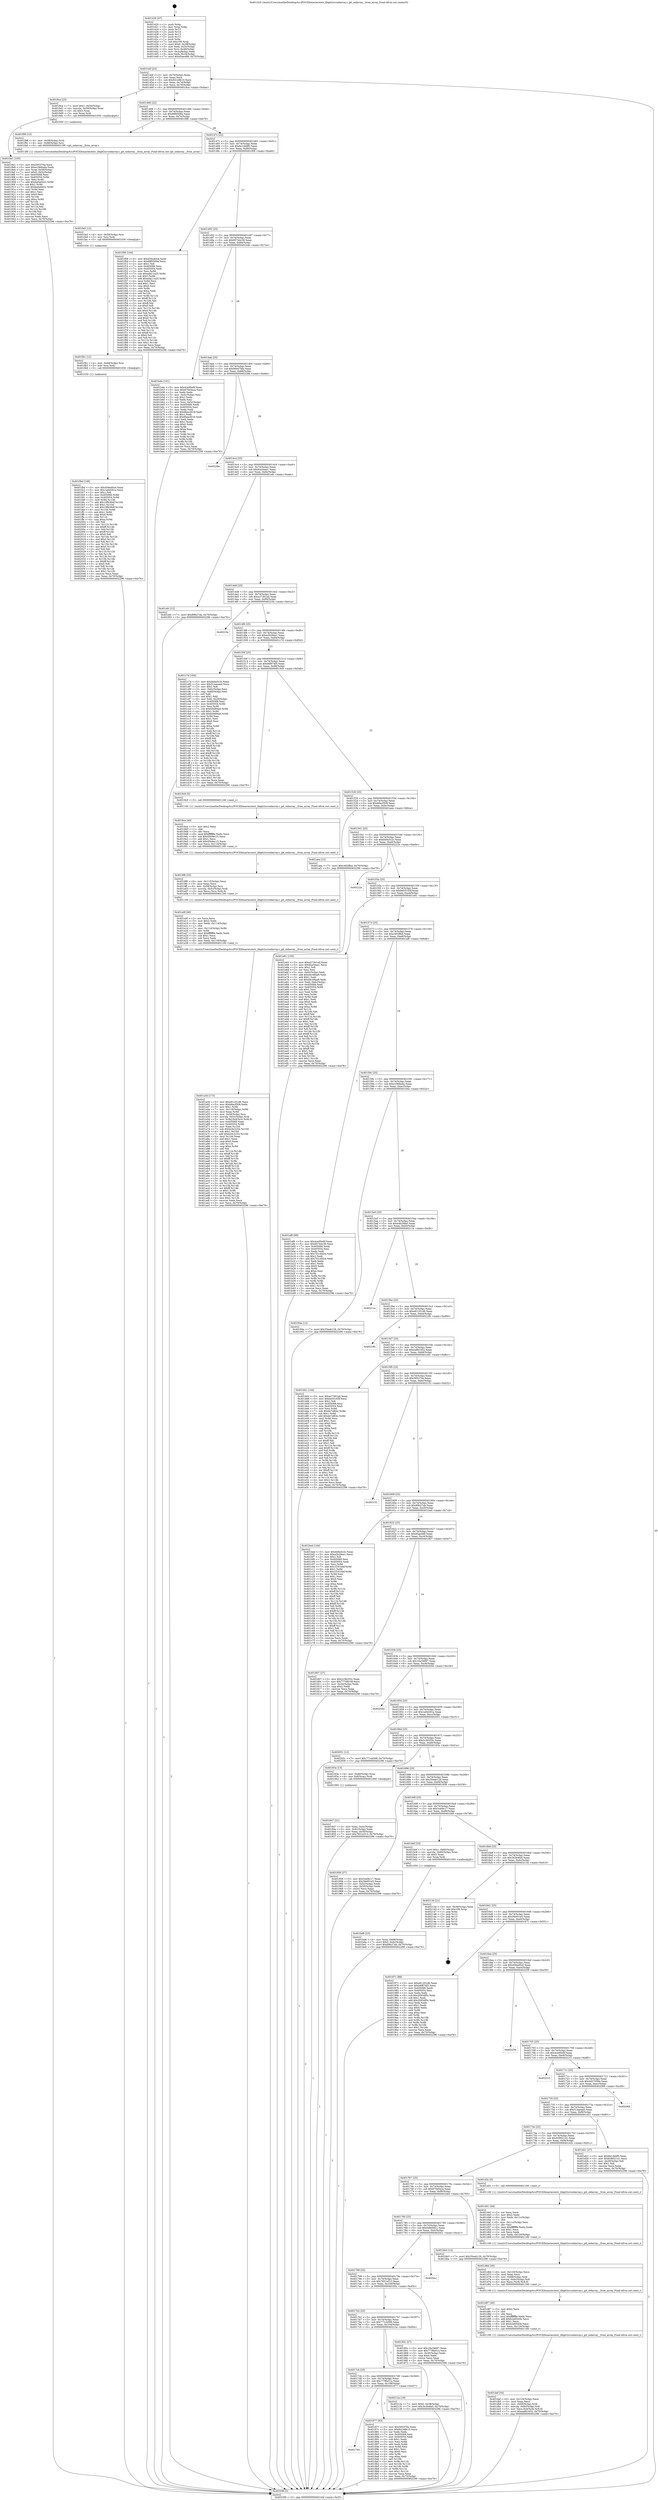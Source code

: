 digraph "0x401420" {
  label = "0x401420 (/mnt/c/Users/mathe/Desktop/tcc/POCII/binaries/extr_libgit2srcoidarray.c_git_oidarray__from_array_Final-ollvm.out::main(0))"
  labelloc = "t"
  node[shape=record]

  Entry [label="",width=0.3,height=0.3,shape=circle,fillcolor=black,style=filled]
  "0x40144f" [label="{
     0x40144f [23]\l
     | [instrs]\l
     &nbsp;&nbsp;0x40144f \<+3\>: mov -0x70(%rbp),%eax\l
     &nbsp;&nbsp;0x401452 \<+2\>: mov %eax,%ecx\l
     &nbsp;&nbsp;0x401454 \<+6\>: sub $0x841e9b10,%ecx\l
     &nbsp;&nbsp;0x40145a \<+3\>: mov %eax,-0x74(%rbp)\l
     &nbsp;&nbsp;0x40145d \<+3\>: mov %ecx,-0x78(%rbp)\l
     &nbsp;&nbsp;0x401460 \<+6\>: je 00000000004018ca \<main+0x4aa\>\l
  }"]
  "0x4018ca" [label="{
     0x4018ca [23]\l
     | [instrs]\l
     &nbsp;&nbsp;0x4018ca \<+7\>: movl $0x1,-0x50(%rbp)\l
     &nbsp;&nbsp;0x4018d1 \<+4\>: movslq -0x50(%rbp),%rax\l
     &nbsp;&nbsp;0x4018d5 \<+4\>: shl $0x3,%rax\l
     &nbsp;&nbsp;0x4018d9 \<+3\>: mov %rax,%rdi\l
     &nbsp;&nbsp;0x4018dc \<+5\>: call 0000000000401050 \<malloc@plt\>\l
     | [calls]\l
     &nbsp;&nbsp;0x401050 \{1\} (unknown)\l
  }"]
  "0x401466" [label="{
     0x401466 [22]\l
     | [instrs]\l
     &nbsp;&nbsp;0x401466 \<+5\>: jmp 000000000040146b \<main+0x4b\>\l
     &nbsp;&nbsp;0x40146b \<+3\>: mov -0x74(%rbp),%eax\l
     &nbsp;&nbsp;0x40146e \<+5\>: sub $0x88f0500a,%eax\l
     &nbsp;&nbsp;0x401473 \<+3\>: mov %eax,-0x7c(%rbp)\l
     &nbsp;&nbsp;0x401476 \<+6\>: je 0000000000401f98 \<main+0xb78\>\l
  }"]
  Exit [label="",width=0.3,height=0.3,shape=circle,fillcolor=black,style=filled,peripheries=2]
  "0x401f98" [label="{
     0x401f98 [13]\l
     | [instrs]\l
     &nbsp;&nbsp;0x401f98 \<+4\>: mov -0x58(%rbp),%rdi\l
     &nbsp;&nbsp;0x401f9c \<+4\>: mov -0x68(%rbp),%rsi\l
     &nbsp;&nbsp;0x401fa0 \<+5\>: call 00000000004013f0 \<git_oidarray__from_array\>\l
     | [calls]\l
     &nbsp;&nbsp;0x4013f0 \{1\} (/mnt/c/Users/mathe/Desktop/tcc/POCII/binaries/extr_libgit2srcoidarray.c_git_oidarray__from_array_Final-ollvm.out::git_oidarray__from_array)\l
  }"]
  "0x40147c" [label="{
     0x40147c [22]\l
     | [instrs]\l
     &nbsp;&nbsp;0x40147c \<+5\>: jmp 0000000000401481 \<main+0x61\>\l
     &nbsp;&nbsp;0x401481 \<+3\>: mov -0x74(%rbp),%eax\l
     &nbsp;&nbsp;0x401484 \<+5\>: sub $0x8e1dddf5,%eax\l
     &nbsp;&nbsp;0x401489 \<+3\>: mov %eax,-0x80(%rbp)\l
     &nbsp;&nbsp;0x40148c \<+6\>: je 0000000000401f08 \<main+0xae8\>\l
  }"]
  "0x401fbd" [label="{
     0x401fbd [148]\l
     | [instrs]\l
     &nbsp;&nbsp;0x401fbd \<+5\>: mov $0x456ed0cd,%eax\l
     &nbsp;&nbsp;0x401fc2 \<+5\>: mov $0x1a0d281a,%ecx\l
     &nbsp;&nbsp;0x401fc7 \<+2\>: mov $0x1,%dl\l
     &nbsp;&nbsp;0x401fc9 \<+8\>: mov 0x405068,%r8d\l
     &nbsp;&nbsp;0x401fd1 \<+8\>: mov 0x405054,%r9d\l
     &nbsp;&nbsp;0x401fd9 \<+3\>: mov %r8d,%r10d\l
     &nbsp;&nbsp;0x401fdc \<+7\>: add $0x19fb364f,%r10d\l
     &nbsp;&nbsp;0x401fe3 \<+4\>: sub $0x1,%r10d\l
     &nbsp;&nbsp;0x401fe7 \<+7\>: sub $0x19fb364f,%r10d\l
     &nbsp;&nbsp;0x401fee \<+4\>: imul %r10d,%r8d\l
     &nbsp;&nbsp;0x401ff2 \<+4\>: and $0x1,%r8d\l
     &nbsp;&nbsp;0x401ff6 \<+4\>: cmp $0x0,%r8d\l
     &nbsp;&nbsp;0x401ffa \<+4\>: sete %r11b\l
     &nbsp;&nbsp;0x401ffe \<+4\>: cmp $0xa,%r9d\l
     &nbsp;&nbsp;0x402002 \<+3\>: setl %bl\l
     &nbsp;&nbsp;0x402005 \<+3\>: mov %r11b,%r14b\l
     &nbsp;&nbsp;0x402008 \<+4\>: xor $0xff,%r14b\l
     &nbsp;&nbsp;0x40200c \<+3\>: mov %bl,%r15b\l
     &nbsp;&nbsp;0x40200f \<+4\>: xor $0xff,%r15b\l
     &nbsp;&nbsp;0x402013 \<+3\>: xor $0x0,%dl\l
     &nbsp;&nbsp;0x402016 \<+3\>: mov %r14b,%r12b\l
     &nbsp;&nbsp;0x402019 \<+4\>: and $0x0,%r12b\l
     &nbsp;&nbsp;0x40201d \<+3\>: and %dl,%r11b\l
     &nbsp;&nbsp;0x402020 \<+3\>: mov %r15b,%r13b\l
     &nbsp;&nbsp;0x402023 \<+4\>: and $0x0,%r13b\l
     &nbsp;&nbsp;0x402027 \<+2\>: and %dl,%bl\l
     &nbsp;&nbsp;0x402029 \<+3\>: or %r11b,%r12b\l
     &nbsp;&nbsp;0x40202c \<+3\>: or %bl,%r13b\l
     &nbsp;&nbsp;0x40202f \<+3\>: xor %r13b,%r12b\l
     &nbsp;&nbsp;0x402032 \<+3\>: or %r15b,%r14b\l
     &nbsp;&nbsp;0x402035 \<+4\>: xor $0xff,%r14b\l
     &nbsp;&nbsp;0x402039 \<+3\>: or $0x0,%dl\l
     &nbsp;&nbsp;0x40203c \<+3\>: and %dl,%r14b\l
     &nbsp;&nbsp;0x40203f \<+3\>: or %r14b,%r12b\l
     &nbsp;&nbsp;0x402042 \<+4\>: test $0x1,%r12b\l
     &nbsp;&nbsp;0x402046 \<+3\>: cmovne %ecx,%eax\l
     &nbsp;&nbsp;0x402049 \<+3\>: mov %eax,-0x70(%rbp)\l
     &nbsp;&nbsp;0x40204c \<+5\>: jmp 0000000000402296 \<main+0xe76\>\l
  }"]
  "0x401f08" [label="{
     0x401f08 [144]\l
     | [instrs]\l
     &nbsp;&nbsp;0x401f08 \<+5\>: mov $0x456ed0cd,%eax\l
     &nbsp;&nbsp;0x401f0d \<+5\>: mov $0x88f0500a,%ecx\l
     &nbsp;&nbsp;0x401f12 \<+2\>: mov $0x1,%dl\l
     &nbsp;&nbsp;0x401f14 \<+7\>: mov 0x405068,%esi\l
     &nbsp;&nbsp;0x401f1b \<+7\>: mov 0x405054,%edi\l
     &nbsp;&nbsp;0x401f22 \<+3\>: mov %esi,%r8d\l
     &nbsp;&nbsp;0x401f25 \<+7\>: sub $0xeda11a25,%r8d\l
     &nbsp;&nbsp;0x401f2c \<+4\>: sub $0x1,%r8d\l
     &nbsp;&nbsp;0x401f30 \<+7\>: add $0xeda11a25,%r8d\l
     &nbsp;&nbsp;0x401f37 \<+4\>: imul %r8d,%esi\l
     &nbsp;&nbsp;0x401f3b \<+3\>: and $0x1,%esi\l
     &nbsp;&nbsp;0x401f3e \<+3\>: cmp $0x0,%esi\l
     &nbsp;&nbsp;0x401f41 \<+4\>: sete %r9b\l
     &nbsp;&nbsp;0x401f45 \<+3\>: cmp $0xa,%edi\l
     &nbsp;&nbsp;0x401f48 \<+4\>: setl %r10b\l
     &nbsp;&nbsp;0x401f4c \<+3\>: mov %r9b,%r11b\l
     &nbsp;&nbsp;0x401f4f \<+4\>: xor $0xff,%r11b\l
     &nbsp;&nbsp;0x401f53 \<+3\>: mov %r10b,%bl\l
     &nbsp;&nbsp;0x401f56 \<+3\>: xor $0xff,%bl\l
     &nbsp;&nbsp;0x401f59 \<+3\>: xor $0x0,%dl\l
     &nbsp;&nbsp;0x401f5c \<+3\>: mov %r11b,%r14b\l
     &nbsp;&nbsp;0x401f5f \<+4\>: and $0x0,%r14b\l
     &nbsp;&nbsp;0x401f63 \<+3\>: and %dl,%r9b\l
     &nbsp;&nbsp;0x401f66 \<+3\>: mov %bl,%r15b\l
     &nbsp;&nbsp;0x401f69 \<+4\>: and $0x0,%r15b\l
     &nbsp;&nbsp;0x401f6d \<+3\>: and %dl,%r10b\l
     &nbsp;&nbsp;0x401f70 \<+3\>: or %r9b,%r14b\l
     &nbsp;&nbsp;0x401f73 \<+3\>: or %r10b,%r15b\l
     &nbsp;&nbsp;0x401f76 \<+3\>: xor %r15b,%r14b\l
     &nbsp;&nbsp;0x401f79 \<+3\>: or %bl,%r11b\l
     &nbsp;&nbsp;0x401f7c \<+4\>: xor $0xff,%r11b\l
     &nbsp;&nbsp;0x401f80 \<+3\>: or $0x0,%dl\l
     &nbsp;&nbsp;0x401f83 \<+3\>: and %dl,%r11b\l
     &nbsp;&nbsp;0x401f86 \<+3\>: or %r11b,%r14b\l
     &nbsp;&nbsp;0x401f89 \<+4\>: test $0x1,%r14b\l
     &nbsp;&nbsp;0x401f8d \<+3\>: cmovne %ecx,%eax\l
     &nbsp;&nbsp;0x401f90 \<+3\>: mov %eax,-0x70(%rbp)\l
     &nbsp;&nbsp;0x401f93 \<+5\>: jmp 0000000000402296 \<main+0xe76\>\l
  }"]
  "0x401492" [label="{
     0x401492 [25]\l
     | [instrs]\l
     &nbsp;&nbsp;0x401492 \<+5\>: jmp 0000000000401497 \<main+0x77\>\l
     &nbsp;&nbsp;0x401497 \<+3\>: mov -0x74(%rbp),%eax\l
     &nbsp;&nbsp;0x40149a \<+5\>: sub $0x95744c39,%eax\l
     &nbsp;&nbsp;0x40149f \<+6\>: mov %eax,-0x84(%rbp)\l
     &nbsp;&nbsp;0x4014a5 \<+6\>: je 0000000000401b4e \<main+0x72e\>\l
  }"]
  "0x401fb1" [label="{
     0x401fb1 [12]\l
     | [instrs]\l
     &nbsp;&nbsp;0x401fb1 \<+4\>: mov -0x68(%rbp),%rsi\l
     &nbsp;&nbsp;0x401fb5 \<+3\>: mov %rsi,%rdi\l
     &nbsp;&nbsp;0x401fb8 \<+5\>: call 0000000000401030 \<free@plt\>\l
     | [calls]\l
     &nbsp;&nbsp;0x401030 \{1\} (unknown)\l
  }"]
  "0x401b4e" [label="{
     0x401b4e [101]\l
     | [instrs]\l
     &nbsp;&nbsp;0x401b4e \<+5\>: mov $0x4ce95e6f,%eax\l
     &nbsp;&nbsp;0x401b53 \<+5\>: mov $0x670e5eca,%ecx\l
     &nbsp;&nbsp;0x401b58 \<+2\>: xor %edx,%edx\l
     &nbsp;&nbsp;0x401b5a \<+3\>: mov -0x5c(%rbp),%esi\l
     &nbsp;&nbsp;0x401b5d \<+3\>: sub $0x1,%edx\l
     &nbsp;&nbsp;0x401b60 \<+2\>: sub %edx,%esi\l
     &nbsp;&nbsp;0x401b62 \<+3\>: mov %esi,-0x5c(%rbp)\l
     &nbsp;&nbsp;0x401b65 \<+7\>: mov 0x405068,%edx\l
     &nbsp;&nbsp;0x401b6c \<+7\>: mov 0x405054,%esi\l
     &nbsp;&nbsp;0x401b73 \<+2\>: mov %edx,%edi\l
     &nbsp;&nbsp;0x401b75 \<+6\>: add $0x6bea3618,%edi\l
     &nbsp;&nbsp;0x401b7b \<+3\>: sub $0x1,%edi\l
     &nbsp;&nbsp;0x401b7e \<+6\>: sub $0x6bea3618,%edi\l
     &nbsp;&nbsp;0x401b84 \<+3\>: imul %edi,%edx\l
     &nbsp;&nbsp;0x401b87 \<+3\>: and $0x1,%edx\l
     &nbsp;&nbsp;0x401b8a \<+3\>: cmp $0x0,%edx\l
     &nbsp;&nbsp;0x401b8d \<+4\>: sete %r8b\l
     &nbsp;&nbsp;0x401b91 \<+3\>: cmp $0xa,%esi\l
     &nbsp;&nbsp;0x401b94 \<+4\>: setl %r9b\l
     &nbsp;&nbsp;0x401b98 \<+3\>: mov %r8b,%r10b\l
     &nbsp;&nbsp;0x401b9b \<+3\>: and %r9b,%r10b\l
     &nbsp;&nbsp;0x401b9e \<+3\>: xor %r9b,%r8b\l
     &nbsp;&nbsp;0x401ba1 \<+3\>: or %r8b,%r10b\l
     &nbsp;&nbsp;0x401ba4 \<+4\>: test $0x1,%r10b\l
     &nbsp;&nbsp;0x401ba8 \<+3\>: cmovne %ecx,%eax\l
     &nbsp;&nbsp;0x401bab \<+3\>: mov %eax,-0x70(%rbp)\l
     &nbsp;&nbsp;0x401bae \<+5\>: jmp 0000000000402296 \<main+0xe76\>\l
  }"]
  "0x4014ab" [label="{
     0x4014ab [25]\l
     | [instrs]\l
     &nbsp;&nbsp;0x4014ab \<+5\>: jmp 00000000004014b0 \<main+0x90\>\l
     &nbsp;&nbsp;0x4014b0 \<+3\>: mov -0x74(%rbp),%eax\l
     &nbsp;&nbsp;0x4014b3 \<+5\>: sub $0x96ed7bfa,%eax\l
     &nbsp;&nbsp;0x4014b8 \<+6\>: mov %eax,-0x88(%rbp)\l
     &nbsp;&nbsp;0x4014be \<+6\>: je 000000000040228a \<main+0xe6a\>\l
  }"]
  "0x401fa5" [label="{
     0x401fa5 [12]\l
     | [instrs]\l
     &nbsp;&nbsp;0x401fa5 \<+4\>: mov -0x58(%rbp),%rsi\l
     &nbsp;&nbsp;0x401fa9 \<+3\>: mov %rsi,%rdi\l
     &nbsp;&nbsp;0x401fac \<+5\>: call 0000000000401030 \<free@plt\>\l
     | [calls]\l
     &nbsp;&nbsp;0x401030 \{1\} (unknown)\l
  }"]
  "0x40228a" [label="{
     0x40228a\l
  }", style=dashed]
  "0x4014c4" [label="{
     0x4014c4 [25]\l
     | [instrs]\l
     &nbsp;&nbsp;0x4014c4 \<+5\>: jmp 00000000004014c9 \<main+0xa9\>\l
     &nbsp;&nbsp;0x4014c9 \<+3\>: mov -0x74(%rbp),%eax\l
     &nbsp;&nbsp;0x4014cc \<+5\>: sub $0x9ca54aa1,%eax\l
     &nbsp;&nbsp;0x4014d1 \<+6\>: mov %eax,-0x8c(%rbp)\l
     &nbsp;&nbsp;0x4014d7 \<+6\>: je 0000000000401efc \<main+0xadc\>\l
  }"]
  "0x401daf" [label="{
     0x401daf [34]\l
     | [instrs]\l
     &nbsp;&nbsp;0x401daf \<+6\>: mov -0x124(%rbp),%ecx\l
     &nbsp;&nbsp;0x401db5 \<+3\>: imul %eax,%ecx\l
     &nbsp;&nbsp;0x401db8 \<+4\>: mov -0x68(%rbp),%rdi\l
     &nbsp;&nbsp;0x401dbc \<+4\>: movslq -0x6c(%rbp),%r8\l
     &nbsp;&nbsp;0x401dc0 \<+5\>: mov %ecx,0x4(%rdi,%r8,8)\l
     &nbsp;&nbsp;0x401dc5 \<+7\>: movl $0xea8b1652,-0x70(%rbp)\l
     &nbsp;&nbsp;0x401dcc \<+5\>: jmp 0000000000402296 \<main+0xe76\>\l
  }"]
  "0x401efc" [label="{
     0x401efc [12]\l
     | [instrs]\l
     &nbsp;&nbsp;0x401efc \<+7\>: movl $0x89b27ab,-0x70(%rbp)\l
     &nbsp;&nbsp;0x401f03 \<+5\>: jmp 0000000000402296 \<main+0xe76\>\l
  }"]
  "0x4014dd" [label="{
     0x4014dd [25]\l
     | [instrs]\l
     &nbsp;&nbsp;0x4014dd \<+5\>: jmp 00000000004014e2 \<main+0xc2\>\l
     &nbsp;&nbsp;0x4014e2 \<+3\>: mov -0x74(%rbp),%eax\l
     &nbsp;&nbsp;0x4014e5 \<+5\>: sub $0xa27361ad,%eax\l
     &nbsp;&nbsp;0x4014ea \<+6\>: mov %eax,-0x90(%rbp)\l
     &nbsp;&nbsp;0x4014f0 \<+6\>: je 000000000040223a \<main+0xe1a\>\l
  }"]
  "0x401d87" [label="{
     0x401d87 [40]\l
     | [instrs]\l
     &nbsp;&nbsp;0x401d87 \<+5\>: mov $0x2,%ecx\l
     &nbsp;&nbsp;0x401d8c \<+1\>: cltd\l
     &nbsp;&nbsp;0x401d8d \<+2\>: idiv %ecx\l
     &nbsp;&nbsp;0x401d8f \<+6\>: imul $0xfffffffe,%edx,%ecx\l
     &nbsp;&nbsp;0x401d95 \<+6\>: add $0xb2e6545b,%ecx\l
     &nbsp;&nbsp;0x401d9b \<+3\>: add $0x1,%ecx\l
     &nbsp;&nbsp;0x401d9e \<+6\>: sub $0xb2e6545b,%ecx\l
     &nbsp;&nbsp;0x401da4 \<+6\>: mov %ecx,-0x124(%rbp)\l
     &nbsp;&nbsp;0x401daa \<+5\>: call 0000000000401160 \<next_i\>\l
     | [calls]\l
     &nbsp;&nbsp;0x401160 \{1\} (/mnt/c/Users/mathe/Desktop/tcc/POCII/binaries/extr_libgit2srcoidarray.c_git_oidarray__from_array_Final-ollvm.out::next_i)\l
  }"]
  "0x40223a" [label="{
     0x40223a\l
  }", style=dashed]
  "0x4014f6" [label="{
     0x4014f6 [25]\l
     | [instrs]\l
     &nbsp;&nbsp;0x4014f6 \<+5\>: jmp 00000000004014fb \<main+0xdb\>\l
     &nbsp;&nbsp;0x4014fb \<+3\>: mov -0x74(%rbp),%eax\l
     &nbsp;&nbsp;0x4014fe \<+5\>: sub $0xa2b29ea1,%eax\l
     &nbsp;&nbsp;0x401503 \<+6\>: mov %eax,-0x94(%rbp)\l
     &nbsp;&nbsp;0x401509 \<+6\>: je 0000000000401c7d \<main+0x85d\>\l
  }"]
  "0x401d6d" [label="{
     0x401d6d [26]\l
     | [instrs]\l
     &nbsp;&nbsp;0x401d6d \<+6\>: mov -0x120(%rbp),%ecx\l
     &nbsp;&nbsp;0x401d73 \<+3\>: imul %eax,%ecx\l
     &nbsp;&nbsp;0x401d76 \<+4\>: mov -0x68(%rbp),%rdi\l
     &nbsp;&nbsp;0x401d7a \<+4\>: movslq -0x6c(%rbp),%r8\l
     &nbsp;&nbsp;0x401d7e \<+4\>: mov %ecx,(%rdi,%r8,8)\l
     &nbsp;&nbsp;0x401d82 \<+5\>: call 0000000000401160 \<next_i\>\l
     | [calls]\l
     &nbsp;&nbsp;0x401160 \{1\} (/mnt/c/Users/mathe/Desktop/tcc/POCII/binaries/extr_libgit2srcoidarray.c_git_oidarray__from_array_Final-ollvm.out::next_i)\l
  }"]
  "0x401c7d" [label="{
     0x401c7d [164]\l
     | [instrs]\l
     &nbsp;&nbsp;0x401c7d \<+5\>: mov $0xbb9a5c2c,%eax\l
     &nbsp;&nbsp;0x401c82 \<+5\>: mov $0x514aeae0,%ecx\l
     &nbsp;&nbsp;0x401c87 \<+2\>: mov $0x1,%dl\l
     &nbsp;&nbsp;0x401c89 \<+3\>: mov -0x6c(%rbp),%esi\l
     &nbsp;&nbsp;0x401c8c \<+3\>: cmp -0x60(%rbp),%esi\l
     &nbsp;&nbsp;0x401c8f \<+4\>: setl %dil\l
     &nbsp;&nbsp;0x401c93 \<+4\>: and $0x1,%dil\l
     &nbsp;&nbsp;0x401c97 \<+4\>: mov %dil,-0x29(%rbp)\l
     &nbsp;&nbsp;0x401c9b \<+7\>: mov 0x405068,%esi\l
     &nbsp;&nbsp;0x401ca2 \<+8\>: mov 0x405054,%r8d\l
     &nbsp;&nbsp;0x401caa \<+3\>: mov %esi,%r9d\l
     &nbsp;&nbsp;0x401cad \<+7\>: sub $0xfc6d94ad,%r9d\l
     &nbsp;&nbsp;0x401cb4 \<+4\>: sub $0x1,%r9d\l
     &nbsp;&nbsp;0x401cb8 \<+7\>: add $0xfc6d94ad,%r9d\l
     &nbsp;&nbsp;0x401cbf \<+4\>: imul %r9d,%esi\l
     &nbsp;&nbsp;0x401cc3 \<+3\>: and $0x1,%esi\l
     &nbsp;&nbsp;0x401cc6 \<+3\>: cmp $0x0,%esi\l
     &nbsp;&nbsp;0x401cc9 \<+4\>: sete %dil\l
     &nbsp;&nbsp;0x401ccd \<+4\>: cmp $0xa,%r8d\l
     &nbsp;&nbsp;0x401cd1 \<+4\>: setl %r10b\l
     &nbsp;&nbsp;0x401cd5 \<+3\>: mov %dil,%r11b\l
     &nbsp;&nbsp;0x401cd8 \<+4\>: xor $0xff,%r11b\l
     &nbsp;&nbsp;0x401cdc \<+3\>: mov %r10b,%bl\l
     &nbsp;&nbsp;0x401cdf \<+3\>: xor $0xff,%bl\l
     &nbsp;&nbsp;0x401ce2 \<+3\>: xor $0x1,%dl\l
     &nbsp;&nbsp;0x401ce5 \<+3\>: mov %r11b,%r14b\l
     &nbsp;&nbsp;0x401ce8 \<+4\>: and $0xff,%r14b\l
     &nbsp;&nbsp;0x401cec \<+3\>: and %dl,%dil\l
     &nbsp;&nbsp;0x401cef \<+3\>: mov %bl,%r15b\l
     &nbsp;&nbsp;0x401cf2 \<+4\>: and $0xff,%r15b\l
     &nbsp;&nbsp;0x401cf6 \<+3\>: and %dl,%r10b\l
     &nbsp;&nbsp;0x401cf9 \<+3\>: or %dil,%r14b\l
     &nbsp;&nbsp;0x401cfc \<+3\>: or %r10b,%r15b\l
     &nbsp;&nbsp;0x401cff \<+3\>: xor %r15b,%r14b\l
     &nbsp;&nbsp;0x401d02 \<+3\>: or %bl,%r11b\l
     &nbsp;&nbsp;0x401d05 \<+4\>: xor $0xff,%r11b\l
     &nbsp;&nbsp;0x401d09 \<+3\>: or $0x1,%dl\l
     &nbsp;&nbsp;0x401d0c \<+3\>: and %dl,%r11b\l
     &nbsp;&nbsp;0x401d0f \<+3\>: or %r11b,%r14b\l
     &nbsp;&nbsp;0x401d12 \<+4\>: test $0x1,%r14b\l
     &nbsp;&nbsp;0x401d16 \<+3\>: cmovne %ecx,%eax\l
     &nbsp;&nbsp;0x401d19 \<+3\>: mov %eax,-0x70(%rbp)\l
     &nbsp;&nbsp;0x401d1c \<+5\>: jmp 0000000000402296 \<main+0xe76\>\l
  }"]
  "0x40150f" [label="{
     0x40150f [25]\l
     | [instrs]\l
     &nbsp;&nbsp;0x40150f \<+5\>: jmp 0000000000401514 \<main+0xf4\>\l
     &nbsp;&nbsp;0x401514 \<+3\>: mov -0x74(%rbp),%eax\l
     &nbsp;&nbsp;0x401517 \<+5\>: sub $0xb6f674f3,%eax\l
     &nbsp;&nbsp;0x40151c \<+6\>: mov %eax,-0x98(%rbp)\l
     &nbsp;&nbsp;0x401522 \<+6\>: je 00000000004019c9 \<main+0x5a9\>\l
  }"]
  "0x401d41" [label="{
     0x401d41 [44]\l
     | [instrs]\l
     &nbsp;&nbsp;0x401d41 \<+2\>: xor %ecx,%ecx\l
     &nbsp;&nbsp;0x401d43 \<+5\>: mov $0x2,%edx\l
     &nbsp;&nbsp;0x401d48 \<+6\>: mov %edx,-0x11c(%rbp)\l
     &nbsp;&nbsp;0x401d4e \<+1\>: cltd\l
     &nbsp;&nbsp;0x401d4f \<+6\>: mov -0x11c(%rbp),%esi\l
     &nbsp;&nbsp;0x401d55 \<+2\>: idiv %esi\l
     &nbsp;&nbsp;0x401d57 \<+6\>: imul $0xfffffffe,%edx,%edx\l
     &nbsp;&nbsp;0x401d5d \<+3\>: sub $0x1,%ecx\l
     &nbsp;&nbsp;0x401d60 \<+2\>: sub %ecx,%edx\l
     &nbsp;&nbsp;0x401d62 \<+6\>: mov %edx,-0x120(%rbp)\l
     &nbsp;&nbsp;0x401d68 \<+5\>: call 0000000000401160 \<next_i\>\l
     | [calls]\l
     &nbsp;&nbsp;0x401160 \{1\} (/mnt/c/Users/mathe/Desktop/tcc/POCII/binaries/extr_libgit2srcoidarray.c_git_oidarray__from_array_Final-ollvm.out::next_i)\l
  }"]
  "0x4019c9" [label="{
     0x4019c9 [5]\l
     | [instrs]\l
     &nbsp;&nbsp;0x4019c9 \<+5\>: call 0000000000401160 \<next_i\>\l
     | [calls]\l
     &nbsp;&nbsp;0x401160 \{1\} (/mnt/c/Users/mathe/Desktop/tcc/POCII/binaries/extr_libgit2srcoidarray.c_git_oidarray__from_array_Final-ollvm.out::next_i)\l
  }"]
  "0x401528" [label="{
     0x401528 [25]\l
     | [instrs]\l
     &nbsp;&nbsp;0x401528 \<+5\>: jmp 000000000040152d \<main+0x10d\>\l
     &nbsp;&nbsp;0x40152d \<+3\>: mov -0x74(%rbp),%eax\l
     &nbsp;&nbsp;0x401530 \<+5\>: sub $0xb8acf308,%eax\l
     &nbsp;&nbsp;0x401535 \<+6\>: mov %eax,-0x9c(%rbp)\l
     &nbsp;&nbsp;0x40153b \<+6\>: je 0000000000401aea \<main+0x6ca\>\l
  }"]
  "0x401bd6" [label="{
     0x401bd6 [23]\l
     | [instrs]\l
     &nbsp;&nbsp;0x401bd6 \<+4\>: mov %rax,-0x68(%rbp)\l
     &nbsp;&nbsp;0x401bda \<+7\>: movl $0x0,-0x6c(%rbp)\l
     &nbsp;&nbsp;0x401be1 \<+7\>: movl $0x89b27ab,-0x70(%rbp)\l
     &nbsp;&nbsp;0x401be8 \<+5\>: jmp 0000000000402296 \<main+0xe76\>\l
  }"]
  "0x401aea" [label="{
     0x401aea [12]\l
     | [instrs]\l
     &nbsp;&nbsp;0x401aea \<+7\>: movl $0xc402ffa4,-0x70(%rbp)\l
     &nbsp;&nbsp;0x401af1 \<+5\>: jmp 0000000000402296 \<main+0xe76\>\l
  }"]
  "0x401541" [label="{
     0x401541 [25]\l
     | [instrs]\l
     &nbsp;&nbsp;0x401541 \<+5\>: jmp 0000000000401546 \<main+0x126\>\l
     &nbsp;&nbsp;0x401546 \<+3\>: mov -0x74(%rbp),%eax\l
     &nbsp;&nbsp;0x401549 \<+5\>: sub $0xbb9a5c2c,%eax\l
     &nbsp;&nbsp;0x40154e \<+6\>: mov %eax,-0xa0(%rbp)\l
     &nbsp;&nbsp;0x401554 \<+6\>: je 000000000040222e \<main+0xe0e\>\l
  }"]
  "0x401a3d" [label="{
     0x401a3d [173]\l
     | [instrs]\l
     &nbsp;&nbsp;0x401a3d \<+5\>: mov $0xe61201d6,%ecx\l
     &nbsp;&nbsp;0x401a42 \<+5\>: mov $0xb8acf308,%edx\l
     &nbsp;&nbsp;0x401a47 \<+3\>: mov $0x1,%r9b\l
     &nbsp;&nbsp;0x401a4a \<+7\>: mov -0x118(%rbp),%r8d\l
     &nbsp;&nbsp;0x401a51 \<+4\>: imul %eax,%r8d\l
     &nbsp;&nbsp;0x401a55 \<+4\>: mov -0x58(%rbp),%rsi\l
     &nbsp;&nbsp;0x401a59 \<+4\>: movslq -0x5c(%rbp),%rdi\l
     &nbsp;&nbsp;0x401a5d \<+5\>: mov %r8d,0x4(%rsi,%rdi,8)\l
     &nbsp;&nbsp;0x401a62 \<+7\>: mov 0x405068,%eax\l
     &nbsp;&nbsp;0x401a69 \<+8\>: mov 0x405054,%r8d\l
     &nbsp;&nbsp;0x401a71 \<+3\>: mov %eax,%r10d\l
     &nbsp;&nbsp;0x401a74 \<+7\>: sub $0xbc0c2254,%r10d\l
     &nbsp;&nbsp;0x401a7b \<+4\>: sub $0x1,%r10d\l
     &nbsp;&nbsp;0x401a7f \<+7\>: add $0xbc0c2254,%r10d\l
     &nbsp;&nbsp;0x401a86 \<+4\>: imul %r10d,%eax\l
     &nbsp;&nbsp;0x401a8a \<+3\>: and $0x1,%eax\l
     &nbsp;&nbsp;0x401a8d \<+3\>: cmp $0x0,%eax\l
     &nbsp;&nbsp;0x401a90 \<+4\>: sete %r11b\l
     &nbsp;&nbsp;0x401a94 \<+4\>: cmp $0xa,%r8d\l
     &nbsp;&nbsp;0x401a98 \<+3\>: setl %bl\l
     &nbsp;&nbsp;0x401a9b \<+3\>: mov %r11b,%r14b\l
     &nbsp;&nbsp;0x401a9e \<+4\>: xor $0xff,%r14b\l
     &nbsp;&nbsp;0x401aa2 \<+3\>: mov %bl,%r15b\l
     &nbsp;&nbsp;0x401aa5 \<+4\>: xor $0xff,%r15b\l
     &nbsp;&nbsp;0x401aa9 \<+4\>: xor $0x1,%r9b\l
     &nbsp;&nbsp;0x401aad \<+3\>: mov %r14b,%r12b\l
     &nbsp;&nbsp;0x401ab0 \<+4\>: and $0xff,%r12b\l
     &nbsp;&nbsp;0x401ab4 \<+3\>: and %r9b,%r11b\l
     &nbsp;&nbsp;0x401ab7 \<+3\>: mov %r15b,%r13b\l
     &nbsp;&nbsp;0x401aba \<+4\>: and $0xff,%r13b\l
     &nbsp;&nbsp;0x401abe \<+3\>: and %r9b,%bl\l
     &nbsp;&nbsp;0x401ac1 \<+3\>: or %r11b,%r12b\l
     &nbsp;&nbsp;0x401ac4 \<+3\>: or %bl,%r13b\l
     &nbsp;&nbsp;0x401ac7 \<+3\>: xor %r13b,%r12b\l
     &nbsp;&nbsp;0x401aca \<+3\>: or %r15b,%r14b\l
     &nbsp;&nbsp;0x401acd \<+4\>: xor $0xff,%r14b\l
     &nbsp;&nbsp;0x401ad1 \<+4\>: or $0x1,%r9b\l
     &nbsp;&nbsp;0x401ad5 \<+3\>: and %r9b,%r14b\l
     &nbsp;&nbsp;0x401ad8 \<+3\>: or %r14b,%r12b\l
     &nbsp;&nbsp;0x401adb \<+4\>: test $0x1,%r12b\l
     &nbsp;&nbsp;0x401adf \<+3\>: cmovne %edx,%ecx\l
     &nbsp;&nbsp;0x401ae2 \<+3\>: mov %ecx,-0x70(%rbp)\l
     &nbsp;&nbsp;0x401ae5 \<+5\>: jmp 0000000000402296 \<main+0xe76\>\l
  }"]
  "0x40222e" [label="{
     0x40222e\l
  }", style=dashed]
  "0x40155a" [label="{
     0x40155a [25]\l
     | [instrs]\l
     &nbsp;&nbsp;0x40155a \<+5\>: jmp 000000000040155f \<main+0x13f\>\l
     &nbsp;&nbsp;0x40155f \<+3\>: mov -0x74(%rbp),%eax\l
     &nbsp;&nbsp;0x401562 \<+5\>: sub $0xbe55165f,%eax\l
     &nbsp;&nbsp;0x401567 \<+6\>: mov %eax,-0xa4(%rbp)\l
     &nbsp;&nbsp;0x40156d \<+6\>: je 0000000000401e61 \<main+0xa41\>\l
  }"]
  "0x401a0f" [label="{
     0x401a0f [46]\l
     | [instrs]\l
     &nbsp;&nbsp;0x401a0f \<+2\>: xor %ecx,%ecx\l
     &nbsp;&nbsp;0x401a11 \<+5\>: mov $0x2,%edx\l
     &nbsp;&nbsp;0x401a16 \<+6\>: mov %edx,-0x114(%rbp)\l
     &nbsp;&nbsp;0x401a1c \<+1\>: cltd\l
     &nbsp;&nbsp;0x401a1d \<+7\>: mov -0x114(%rbp),%r8d\l
     &nbsp;&nbsp;0x401a24 \<+3\>: idiv %r8d\l
     &nbsp;&nbsp;0x401a27 \<+6\>: imul $0xfffffffe,%edx,%edx\l
     &nbsp;&nbsp;0x401a2d \<+3\>: sub $0x1,%ecx\l
     &nbsp;&nbsp;0x401a30 \<+2\>: sub %ecx,%edx\l
     &nbsp;&nbsp;0x401a32 \<+6\>: mov %edx,-0x118(%rbp)\l
     &nbsp;&nbsp;0x401a38 \<+5\>: call 0000000000401160 \<next_i\>\l
     | [calls]\l
     &nbsp;&nbsp;0x401160 \{1\} (/mnt/c/Users/mathe/Desktop/tcc/POCII/binaries/extr_libgit2srcoidarray.c_git_oidarray__from_array_Final-ollvm.out::next_i)\l
  }"]
  "0x401e61" [label="{
     0x401e61 [155]\l
     | [instrs]\l
     &nbsp;&nbsp;0x401e61 \<+5\>: mov $0xa27361ad,%eax\l
     &nbsp;&nbsp;0x401e66 \<+5\>: mov $0x9ca54aa1,%ecx\l
     &nbsp;&nbsp;0x401e6b \<+2\>: mov $0x1,%dl\l
     &nbsp;&nbsp;0x401e6d \<+2\>: xor %esi,%esi\l
     &nbsp;&nbsp;0x401e6f \<+3\>: mov -0x6c(%rbp),%edi\l
     &nbsp;&nbsp;0x401e72 \<+6\>: add $0xd4c48aa9,%edi\l
     &nbsp;&nbsp;0x401e78 \<+3\>: add $0x1,%edi\l
     &nbsp;&nbsp;0x401e7b \<+6\>: sub $0xd4c48aa9,%edi\l
     &nbsp;&nbsp;0x401e81 \<+3\>: mov %edi,-0x6c(%rbp)\l
     &nbsp;&nbsp;0x401e84 \<+7\>: mov 0x405068,%edi\l
     &nbsp;&nbsp;0x401e8b \<+8\>: mov 0x405054,%r8d\l
     &nbsp;&nbsp;0x401e93 \<+3\>: sub $0x1,%esi\l
     &nbsp;&nbsp;0x401e96 \<+3\>: mov %edi,%r9d\l
     &nbsp;&nbsp;0x401e99 \<+3\>: add %esi,%r9d\l
     &nbsp;&nbsp;0x401e9c \<+4\>: imul %r9d,%edi\l
     &nbsp;&nbsp;0x401ea0 \<+3\>: and $0x1,%edi\l
     &nbsp;&nbsp;0x401ea3 \<+3\>: cmp $0x0,%edi\l
     &nbsp;&nbsp;0x401ea6 \<+4\>: sete %r10b\l
     &nbsp;&nbsp;0x401eaa \<+4\>: cmp $0xa,%r8d\l
     &nbsp;&nbsp;0x401eae \<+4\>: setl %r11b\l
     &nbsp;&nbsp;0x401eb2 \<+3\>: mov %r10b,%bl\l
     &nbsp;&nbsp;0x401eb5 \<+3\>: xor $0xff,%bl\l
     &nbsp;&nbsp;0x401eb8 \<+3\>: mov %r11b,%r14b\l
     &nbsp;&nbsp;0x401ebb \<+4\>: xor $0xff,%r14b\l
     &nbsp;&nbsp;0x401ebf \<+3\>: xor $0x1,%dl\l
     &nbsp;&nbsp;0x401ec2 \<+3\>: mov %bl,%r15b\l
     &nbsp;&nbsp;0x401ec5 \<+4\>: and $0xff,%r15b\l
     &nbsp;&nbsp;0x401ec9 \<+3\>: and %dl,%r10b\l
     &nbsp;&nbsp;0x401ecc \<+3\>: mov %r14b,%r12b\l
     &nbsp;&nbsp;0x401ecf \<+4\>: and $0xff,%r12b\l
     &nbsp;&nbsp;0x401ed3 \<+3\>: and %dl,%r11b\l
     &nbsp;&nbsp;0x401ed6 \<+3\>: or %r10b,%r15b\l
     &nbsp;&nbsp;0x401ed9 \<+3\>: or %r11b,%r12b\l
     &nbsp;&nbsp;0x401edc \<+3\>: xor %r12b,%r15b\l
     &nbsp;&nbsp;0x401edf \<+3\>: or %r14b,%bl\l
     &nbsp;&nbsp;0x401ee2 \<+3\>: xor $0xff,%bl\l
     &nbsp;&nbsp;0x401ee5 \<+3\>: or $0x1,%dl\l
     &nbsp;&nbsp;0x401ee8 \<+2\>: and %dl,%bl\l
     &nbsp;&nbsp;0x401eea \<+3\>: or %bl,%r15b\l
     &nbsp;&nbsp;0x401eed \<+4\>: test $0x1,%r15b\l
     &nbsp;&nbsp;0x401ef1 \<+3\>: cmovne %ecx,%eax\l
     &nbsp;&nbsp;0x401ef4 \<+3\>: mov %eax,-0x70(%rbp)\l
     &nbsp;&nbsp;0x401ef7 \<+5\>: jmp 0000000000402296 \<main+0xe76\>\l
  }"]
  "0x401573" [label="{
     0x401573 [25]\l
     | [instrs]\l
     &nbsp;&nbsp;0x401573 \<+5\>: jmp 0000000000401578 \<main+0x158\>\l
     &nbsp;&nbsp;0x401578 \<+3\>: mov -0x74(%rbp),%eax\l
     &nbsp;&nbsp;0x40157b \<+5\>: sub $0xc402ffa4,%eax\l
     &nbsp;&nbsp;0x401580 \<+6\>: mov %eax,-0xa8(%rbp)\l
     &nbsp;&nbsp;0x401586 \<+6\>: je 0000000000401af6 \<main+0x6d6\>\l
  }"]
  "0x4019f6" [label="{
     0x4019f6 [25]\l
     | [instrs]\l
     &nbsp;&nbsp;0x4019f6 \<+6\>: mov -0x110(%rbp),%ecx\l
     &nbsp;&nbsp;0x4019fc \<+3\>: imul %eax,%ecx\l
     &nbsp;&nbsp;0x4019ff \<+4\>: mov -0x58(%rbp),%rsi\l
     &nbsp;&nbsp;0x401a03 \<+4\>: movslq -0x5c(%rbp),%rdi\l
     &nbsp;&nbsp;0x401a07 \<+3\>: mov %ecx,(%rsi,%rdi,8)\l
     &nbsp;&nbsp;0x401a0a \<+5\>: call 0000000000401160 \<next_i\>\l
     | [calls]\l
     &nbsp;&nbsp;0x401160 \{1\} (/mnt/c/Users/mathe/Desktop/tcc/POCII/binaries/extr_libgit2srcoidarray.c_git_oidarray__from_array_Final-ollvm.out::next_i)\l
  }"]
  "0x401af6" [label="{
     0x401af6 [88]\l
     | [instrs]\l
     &nbsp;&nbsp;0x401af6 \<+5\>: mov $0x4ce95e6f,%eax\l
     &nbsp;&nbsp;0x401afb \<+5\>: mov $0x95744c39,%ecx\l
     &nbsp;&nbsp;0x401b00 \<+7\>: mov 0x405068,%edx\l
     &nbsp;&nbsp;0x401b07 \<+7\>: mov 0x405054,%esi\l
     &nbsp;&nbsp;0x401b0e \<+2\>: mov %edx,%edi\l
     &nbsp;&nbsp;0x401b10 \<+6\>: sub $0x701c6d24,%edi\l
     &nbsp;&nbsp;0x401b16 \<+3\>: sub $0x1,%edi\l
     &nbsp;&nbsp;0x401b19 \<+6\>: add $0x701c6d24,%edi\l
     &nbsp;&nbsp;0x401b1f \<+3\>: imul %edi,%edx\l
     &nbsp;&nbsp;0x401b22 \<+3\>: and $0x1,%edx\l
     &nbsp;&nbsp;0x401b25 \<+3\>: cmp $0x0,%edx\l
     &nbsp;&nbsp;0x401b28 \<+4\>: sete %r8b\l
     &nbsp;&nbsp;0x401b2c \<+3\>: cmp $0xa,%esi\l
     &nbsp;&nbsp;0x401b2f \<+4\>: setl %r9b\l
     &nbsp;&nbsp;0x401b33 \<+3\>: mov %r8b,%r10b\l
     &nbsp;&nbsp;0x401b36 \<+3\>: and %r9b,%r10b\l
     &nbsp;&nbsp;0x401b39 \<+3\>: xor %r9b,%r8b\l
     &nbsp;&nbsp;0x401b3c \<+3\>: or %r8b,%r10b\l
     &nbsp;&nbsp;0x401b3f \<+4\>: test $0x1,%r10b\l
     &nbsp;&nbsp;0x401b43 \<+3\>: cmovne %ecx,%eax\l
     &nbsp;&nbsp;0x401b46 \<+3\>: mov %eax,-0x70(%rbp)\l
     &nbsp;&nbsp;0x401b49 \<+5\>: jmp 0000000000402296 \<main+0xe76\>\l
  }"]
  "0x40158c" [label="{
     0x40158c [25]\l
     | [instrs]\l
     &nbsp;&nbsp;0x40158c \<+5\>: jmp 0000000000401591 \<main+0x171\>\l
     &nbsp;&nbsp;0x401591 \<+3\>: mov -0x74(%rbp),%eax\l
     &nbsp;&nbsp;0x401594 \<+5\>: sub $0xe1966a4a,%eax\l
     &nbsp;&nbsp;0x401599 \<+6\>: mov %eax,-0xac(%rbp)\l
     &nbsp;&nbsp;0x40159f \<+6\>: je 000000000040194a \<main+0x52a\>\l
  }"]
  "0x4019ce" [label="{
     0x4019ce [40]\l
     | [instrs]\l
     &nbsp;&nbsp;0x4019ce \<+5\>: mov $0x2,%ecx\l
     &nbsp;&nbsp;0x4019d3 \<+1\>: cltd\l
     &nbsp;&nbsp;0x4019d4 \<+2\>: idiv %ecx\l
     &nbsp;&nbsp;0x4019d6 \<+6\>: imul $0xfffffffe,%edx,%ecx\l
     &nbsp;&nbsp;0x4019dc \<+6\>: sub $0x45b9ec15,%ecx\l
     &nbsp;&nbsp;0x4019e2 \<+3\>: add $0x1,%ecx\l
     &nbsp;&nbsp;0x4019e5 \<+6\>: add $0x45b9ec15,%ecx\l
     &nbsp;&nbsp;0x4019eb \<+6\>: mov %ecx,-0x110(%rbp)\l
     &nbsp;&nbsp;0x4019f1 \<+5\>: call 0000000000401160 \<next_i\>\l
     | [calls]\l
     &nbsp;&nbsp;0x401160 \{1\} (/mnt/c/Users/mathe/Desktop/tcc/POCII/binaries/extr_libgit2srcoidarray.c_git_oidarray__from_array_Final-ollvm.out::next_i)\l
  }"]
  "0x40194a" [label="{
     0x40194a [12]\l
     | [instrs]\l
     &nbsp;&nbsp;0x40194a \<+7\>: movl $0x35eab128,-0x70(%rbp)\l
     &nbsp;&nbsp;0x401951 \<+5\>: jmp 0000000000402296 \<main+0xe76\>\l
  }"]
  "0x4015a5" [label="{
     0x4015a5 [25]\l
     | [instrs]\l
     &nbsp;&nbsp;0x4015a5 \<+5\>: jmp 00000000004015aa \<main+0x18a\>\l
     &nbsp;&nbsp;0x4015aa \<+3\>: mov -0x74(%rbp),%eax\l
     &nbsp;&nbsp;0x4015ad \<+5\>: sub $0xe4b29fa0,%eax\l
     &nbsp;&nbsp;0x4015b2 \<+6\>: mov %eax,-0xb0(%rbp)\l
     &nbsp;&nbsp;0x4015b8 \<+6\>: je 000000000040211e \<main+0xcfe\>\l
  }"]
  "0x4018e1" [label="{
     0x4018e1 [105]\l
     | [instrs]\l
     &nbsp;&nbsp;0x4018e1 \<+5\>: mov $0x595370a,%ecx\l
     &nbsp;&nbsp;0x4018e6 \<+5\>: mov $0xe1966a4a,%edx\l
     &nbsp;&nbsp;0x4018eb \<+4\>: mov %rax,-0x58(%rbp)\l
     &nbsp;&nbsp;0x4018ef \<+7\>: movl $0x0,-0x5c(%rbp)\l
     &nbsp;&nbsp;0x4018f6 \<+7\>: mov 0x405068,%esi\l
     &nbsp;&nbsp;0x4018fd \<+8\>: mov 0x405054,%r8d\l
     &nbsp;&nbsp;0x401905 \<+3\>: mov %esi,%r9d\l
     &nbsp;&nbsp;0x401908 \<+7\>: add $0xba0a6422,%r9d\l
     &nbsp;&nbsp;0x40190f \<+4\>: sub $0x1,%r9d\l
     &nbsp;&nbsp;0x401913 \<+7\>: sub $0xba0a6422,%r9d\l
     &nbsp;&nbsp;0x40191a \<+4\>: imul %r9d,%esi\l
     &nbsp;&nbsp;0x40191e \<+3\>: and $0x1,%esi\l
     &nbsp;&nbsp;0x401921 \<+3\>: cmp $0x0,%esi\l
     &nbsp;&nbsp;0x401924 \<+4\>: sete %r10b\l
     &nbsp;&nbsp;0x401928 \<+4\>: cmp $0xa,%r8d\l
     &nbsp;&nbsp;0x40192c \<+4\>: setl %r11b\l
     &nbsp;&nbsp;0x401930 \<+3\>: mov %r10b,%bl\l
     &nbsp;&nbsp;0x401933 \<+3\>: and %r11b,%bl\l
     &nbsp;&nbsp;0x401936 \<+3\>: xor %r11b,%r10b\l
     &nbsp;&nbsp;0x401939 \<+3\>: or %r10b,%bl\l
     &nbsp;&nbsp;0x40193c \<+3\>: test $0x1,%bl\l
     &nbsp;&nbsp;0x40193f \<+3\>: cmovne %edx,%ecx\l
     &nbsp;&nbsp;0x401942 \<+3\>: mov %ecx,-0x70(%rbp)\l
     &nbsp;&nbsp;0x401945 \<+5\>: jmp 0000000000402296 \<main+0xe76\>\l
  }"]
  "0x40211e" [label="{
     0x40211e\l
  }", style=dashed]
  "0x4015be" [label="{
     0x4015be [25]\l
     | [instrs]\l
     &nbsp;&nbsp;0x4015be \<+5\>: jmp 00000000004015c3 \<main+0x1a3\>\l
     &nbsp;&nbsp;0x4015c3 \<+3\>: mov -0x74(%rbp),%eax\l
     &nbsp;&nbsp;0x4015c6 \<+5\>: sub $0xe61201d6,%eax\l
     &nbsp;&nbsp;0x4015cb \<+6\>: mov %eax,-0xb4(%rbp)\l
     &nbsp;&nbsp;0x4015d1 \<+6\>: je 0000000000402180 \<main+0xd60\>\l
  }"]
  "0x4017e4" [label="{
     0x4017e4\l
  }", style=dashed]
  "0x402180" [label="{
     0x402180\l
  }", style=dashed]
  "0x4015d7" [label="{
     0x4015d7 [25]\l
     | [instrs]\l
     &nbsp;&nbsp;0x4015d7 \<+5\>: jmp 00000000004015dc \<main+0x1bc\>\l
     &nbsp;&nbsp;0x4015dc \<+3\>: mov -0x74(%rbp),%eax\l
     &nbsp;&nbsp;0x4015df \<+5\>: sub $0xea8b1652,%eax\l
     &nbsp;&nbsp;0x4015e4 \<+6\>: mov %eax,-0xb8(%rbp)\l
     &nbsp;&nbsp;0x4015ea \<+6\>: je 0000000000401dd1 \<main+0x9b1\>\l
  }"]
  "0x401877" [label="{
     0x401877 [83]\l
     | [instrs]\l
     &nbsp;&nbsp;0x401877 \<+5\>: mov $0x595370a,%eax\l
     &nbsp;&nbsp;0x40187c \<+5\>: mov $0x841e9b10,%ecx\l
     &nbsp;&nbsp;0x401881 \<+2\>: xor %edx,%edx\l
     &nbsp;&nbsp;0x401883 \<+7\>: mov 0x405068,%esi\l
     &nbsp;&nbsp;0x40188a \<+7\>: mov 0x405054,%edi\l
     &nbsp;&nbsp;0x401891 \<+3\>: sub $0x1,%edx\l
     &nbsp;&nbsp;0x401894 \<+3\>: mov %esi,%r8d\l
     &nbsp;&nbsp;0x401897 \<+3\>: add %edx,%r8d\l
     &nbsp;&nbsp;0x40189a \<+4\>: imul %r8d,%esi\l
     &nbsp;&nbsp;0x40189e \<+3\>: and $0x1,%esi\l
     &nbsp;&nbsp;0x4018a1 \<+3\>: cmp $0x0,%esi\l
     &nbsp;&nbsp;0x4018a4 \<+4\>: sete %r9b\l
     &nbsp;&nbsp;0x4018a8 \<+3\>: cmp $0xa,%edi\l
     &nbsp;&nbsp;0x4018ab \<+4\>: setl %r10b\l
     &nbsp;&nbsp;0x4018af \<+3\>: mov %r9b,%r11b\l
     &nbsp;&nbsp;0x4018b2 \<+3\>: and %r10b,%r11b\l
     &nbsp;&nbsp;0x4018b5 \<+3\>: xor %r10b,%r9b\l
     &nbsp;&nbsp;0x4018b8 \<+3\>: or %r9b,%r11b\l
     &nbsp;&nbsp;0x4018bb \<+4\>: test $0x1,%r11b\l
     &nbsp;&nbsp;0x4018bf \<+3\>: cmovne %ecx,%eax\l
     &nbsp;&nbsp;0x4018c2 \<+3\>: mov %eax,-0x70(%rbp)\l
     &nbsp;&nbsp;0x4018c5 \<+5\>: jmp 0000000000402296 \<main+0xe76\>\l
  }"]
  "0x401dd1" [label="{
     0x401dd1 [144]\l
     | [instrs]\l
     &nbsp;&nbsp;0x401dd1 \<+5\>: mov $0xa27361ad,%eax\l
     &nbsp;&nbsp;0x401dd6 \<+5\>: mov $0xbe55165f,%ecx\l
     &nbsp;&nbsp;0x401ddb \<+2\>: mov $0x1,%dl\l
     &nbsp;&nbsp;0x401ddd \<+7\>: mov 0x405068,%esi\l
     &nbsp;&nbsp;0x401de4 \<+7\>: mov 0x405054,%edi\l
     &nbsp;&nbsp;0x401deb \<+3\>: mov %esi,%r8d\l
     &nbsp;&nbsp;0x401dee \<+7\>: sub $0xde7af64c,%r8d\l
     &nbsp;&nbsp;0x401df5 \<+4\>: sub $0x1,%r8d\l
     &nbsp;&nbsp;0x401df9 \<+7\>: add $0xde7af64c,%r8d\l
     &nbsp;&nbsp;0x401e00 \<+4\>: imul %r8d,%esi\l
     &nbsp;&nbsp;0x401e04 \<+3\>: and $0x1,%esi\l
     &nbsp;&nbsp;0x401e07 \<+3\>: cmp $0x0,%esi\l
     &nbsp;&nbsp;0x401e0a \<+4\>: sete %r9b\l
     &nbsp;&nbsp;0x401e0e \<+3\>: cmp $0xa,%edi\l
     &nbsp;&nbsp;0x401e11 \<+4\>: setl %r10b\l
     &nbsp;&nbsp;0x401e15 \<+3\>: mov %r9b,%r11b\l
     &nbsp;&nbsp;0x401e18 \<+4\>: xor $0xff,%r11b\l
     &nbsp;&nbsp;0x401e1c \<+3\>: mov %r10b,%bl\l
     &nbsp;&nbsp;0x401e1f \<+3\>: xor $0xff,%bl\l
     &nbsp;&nbsp;0x401e22 \<+3\>: xor $0x1,%dl\l
     &nbsp;&nbsp;0x401e25 \<+3\>: mov %r11b,%r14b\l
     &nbsp;&nbsp;0x401e28 \<+4\>: and $0xff,%r14b\l
     &nbsp;&nbsp;0x401e2c \<+3\>: and %dl,%r9b\l
     &nbsp;&nbsp;0x401e2f \<+3\>: mov %bl,%r15b\l
     &nbsp;&nbsp;0x401e32 \<+4\>: and $0xff,%r15b\l
     &nbsp;&nbsp;0x401e36 \<+3\>: and %dl,%r10b\l
     &nbsp;&nbsp;0x401e39 \<+3\>: or %r9b,%r14b\l
     &nbsp;&nbsp;0x401e3c \<+3\>: or %r10b,%r15b\l
     &nbsp;&nbsp;0x401e3f \<+3\>: xor %r15b,%r14b\l
     &nbsp;&nbsp;0x401e42 \<+3\>: or %bl,%r11b\l
     &nbsp;&nbsp;0x401e45 \<+4\>: xor $0xff,%r11b\l
     &nbsp;&nbsp;0x401e49 \<+3\>: or $0x1,%dl\l
     &nbsp;&nbsp;0x401e4c \<+3\>: and %dl,%r11b\l
     &nbsp;&nbsp;0x401e4f \<+3\>: or %r11b,%r14b\l
     &nbsp;&nbsp;0x401e52 \<+4\>: test $0x1,%r14b\l
     &nbsp;&nbsp;0x401e56 \<+3\>: cmovne %ecx,%eax\l
     &nbsp;&nbsp;0x401e59 \<+3\>: mov %eax,-0x70(%rbp)\l
     &nbsp;&nbsp;0x401e5c \<+5\>: jmp 0000000000402296 \<main+0xe76\>\l
  }"]
  "0x4015f0" [label="{
     0x4015f0 [25]\l
     | [instrs]\l
     &nbsp;&nbsp;0x4015f0 \<+5\>: jmp 00000000004015f5 \<main+0x1d5\>\l
     &nbsp;&nbsp;0x4015f5 \<+3\>: mov -0x74(%rbp),%eax\l
     &nbsp;&nbsp;0x4015f8 \<+5\>: sub $0x595370a,%eax\l
     &nbsp;&nbsp;0x4015fd \<+6\>: mov %eax,-0xbc(%rbp)\l
     &nbsp;&nbsp;0x401603 \<+6\>: je 0000000000402152 \<main+0xd32\>\l
  }"]
  "0x4017cb" [label="{
     0x4017cb [25]\l
     | [instrs]\l
     &nbsp;&nbsp;0x4017cb \<+5\>: jmp 00000000004017d0 \<main+0x3b0\>\l
     &nbsp;&nbsp;0x4017d0 \<+3\>: mov -0x74(%rbp),%eax\l
     &nbsp;&nbsp;0x4017d3 \<+5\>: sub $0x7738a51a,%eax\l
     &nbsp;&nbsp;0x4017d8 \<+6\>: mov %eax,-0x108(%rbp)\l
     &nbsp;&nbsp;0x4017de \<+6\>: je 0000000000401877 \<main+0x457\>\l
  }"]
  "0x402152" [label="{
     0x402152\l
  }", style=dashed]
  "0x401609" [label="{
     0x401609 [25]\l
     | [instrs]\l
     &nbsp;&nbsp;0x401609 \<+5\>: jmp 000000000040160e \<main+0x1ee\>\l
     &nbsp;&nbsp;0x40160e \<+3\>: mov -0x74(%rbp),%eax\l
     &nbsp;&nbsp;0x401611 \<+5\>: sub $0x89b27ab,%eax\l
     &nbsp;&nbsp;0x401616 \<+6\>: mov %eax,-0xc0(%rbp)\l
     &nbsp;&nbsp;0x40161c \<+6\>: je 0000000000401bed \<main+0x7cd\>\l
  }"]
  "0x40212a" [label="{
     0x40212a [19]\l
     | [instrs]\l
     &nbsp;&nbsp;0x40212a \<+7\>: movl $0x0,-0x38(%rbp)\l
     &nbsp;&nbsp;0x402131 \<+7\>: movl $0x3e3b4fa5,-0x70(%rbp)\l
     &nbsp;&nbsp;0x402138 \<+5\>: jmp 0000000000402296 \<main+0xe76\>\l
  }"]
  "0x401bed" [label="{
     0x401bed [144]\l
     | [instrs]\l
     &nbsp;&nbsp;0x401bed \<+5\>: mov $0xbb9a5c2c,%eax\l
     &nbsp;&nbsp;0x401bf2 \<+5\>: mov $0xa2b29ea1,%ecx\l
     &nbsp;&nbsp;0x401bf7 \<+2\>: mov $0x1,%dl\l
     &nbsp;&nbsp;0x401bf9 \<+7\>: mov 0x405068,%esi\l
     &nbsp;&nbsp;0x401c00 \<+7\>: mov 0x405054,%edi\l
     &nbsp;&nbsp;0x401c07 \<+3\>: mov %esi,%r8d\l
     &nbsp;&nbsp;0x401c0a \<+7\>: add $0x1f161bbf,%r8d\l
     &nbsp;&nbsp;0x401c11 \<+4\>: sub $0x1,%r8d\l
     &nbsp;&nbsp;0x401c15 \<+7\>: sub $0x1f161bbf,%r8d\l
     &nbsp;&nbsp;0x401c1c \<+4\>: imul %r8d,%esi\l
     &nbsp;&nbsp;0x401c20 \<+3\>: and $0x1,%esi\l
     &nbsp;&nbsp;0x401c23 \<+3\>: cmp $0x0,%esi\l
     &nbsp;&nbsp;0x401c26 \<+4\>: sete %r9b\l
     &nbsp;&nbsp;0x401c2a \<+3\>: cmp $0xa,%edi\l
     &nbsp;&nbsp;0x401c2d \<+4\>: setl %r10b\l
     &nbsp;&nbsp;0x401c31 \<+3\>: mov %r9b,%r11b\l
     &nbsp;&nbsp;0x401c34 \<+4\>: xor $0xff,%r11b\l
     &nbsp;&nbsp;0x401c38 \<+3\>: mov %r10b,%bl\l
     &nbsp;&nbsp;0x401c3b \<+3\>: xor $0xff,%bl\l
     &nbsp;&nbsp;0x401c3e \<+3\>: xor $0x1,%dl\l
     &nbsp;&nbsp;0x401c41 \<+3\>: mov %r11b,%r14b\l
     &nbsp;&nbsp;0x401c44 \<+4\>: and $0xff,%r14b\l
     &nbsp;&nbsp;0x401c48 \<+3\>: and %dl,%r9b\l
     &nbsp;&nbsp;0x401c4b \<+3\>: mov %bl,%r15b\l
     &nbsp;&nbsp;0x401c4e \<+4\>: and $0xff,%r15b\l
     &nbsp;&nbsp;0x401c52 \<+3\>: and %dl,%r10b\l
     &nbsp;&nbsp;0x401c55 \<+3\>: or %r9b,%r14b\l
     &nbsp;&nbsp;0x401c58 \<+3\>: or %r10b,%r15b\l
     &nbsp;&nbsp;0x401c5b \<+3\>: xor %r15b,%r14b\l
     &nbsp;&nbsp;0x401c5e \<+3\>: or %bl,%r11b\l
     &nbsp;&nbsp;0x401c61 \<+4\>: xor $0xff,%r11b\l
     &nbsp;&nbsp;0x401c65 \<+3\>: or $0x1,%dl\l
     &nbsp;&nbsp;0x401c68 \<+3\>: and %dl,%r11b\l
     &nbsp;&nbsp;0x401c6b \<+3\>: or %r11b,%r14b\l
     &nbsp;&nbsp;0x401c6e \<+4\>: test $0x1,%r14b\l
     &nbsp;&nbsp;0x401c72 \<+3\>: cmovne %ecx,%eax\l
     &nbsp;&nbsp;0x401c75 \<+3\>: mov %eax,-0x70(%rbp)\l
     &nbsp;&nbsp;0x401c78 \<+5\>: jmp 0000000000402296 \<main+0xe76\>\l
  }"]
  "0x401622" [label="{
     0x401622 [25]\l
     | [instrs]\l
     &nbsp;&nbsp;0x401622 \<+5\>: jmp 0000000000401627 \<main+0x207\>\l
     &nbsp;&nbsp;0x401627 \<+3\>: mov -0x74(%rbp),%eax\l
     &nbsp;&nbsp;0x40162a \<+5\>: sub $0xd5ae488,%eax\l
     &nbsp;&nbsp;0x40162f \<+6\>: mov %eax,-0xc4(%rbp)\l
     &nbsp;&nbsp;0x401635 \<+6\>: je 0000000000401807 \<main+0x3e7\>\l
  }"]
  "0x4017b2" [label="{
     0x4017b2 [25]\l
     | [instrs]\l
     &nbsp;&nbsp;0x4017b2 \<+5\>: jmp 00000000004017b7 \<main+0x397\>\l
     &nbsp;&nbsp;0x4017b7 \<+3\>: mov -0x74(%rbp),%eax\l
     &nbsp;&nbsp;0x4017ba \<+5\>: sub $0x771cb568,%eax\l
     &nbsp;&nbsp;0x4017bf \<+6\>: mov %eax,-0x104(%rbp)\l
     &nbsp;&nbsp;0x4017c5 \<+6\>: je 000000000040212a \<main+0xd0a\>\l
  }"]
  "0x401807" [label="{
     0x401807 [27]\l
     | [instrs]\l
     &nbsp;&nbsp;0x401807 \<+5\>: mov $0x2c36255c,%eax\l
     &nbsp;&nbsp;0x40180c \<+5\>: mov $0x777d8109,%ecx\l
     &nbsp;&nbsp;0x401811 \<+3\>: mov -0x34(%rbp),%edx\l
     &nbsp;&nbsp;0x401814 \<+3\>: cmp $0x2,%edx\l
     &nbsp;&nbsp;0x401817 \<+3\>: cmovne %ecx,%eax\l
     &nbsp;&nbsp;0x40181a \<+3\>: mov %eax,-0x70(%rbp)\l
     &nbsp;&nbsp;0x40181d \<+5\>: jmp 0000000000402296 \<main+0xe76\>\l
  }"]
  "0x40163b" [label="{
     0x40163b [25]\l
     | [instrs]\l
     &nbsp;&nbsp;0x40163b \<+5\>: jmp 0000000000401640 \<main+0x220\>\l
     &nbsp;&nbsp;0x401640 \<+3\>: mov -0x74(%rbp),%eax\l
     &nbsp;&nbsp;0x401643 \<+5\>: sub $0x16a34697,%eax\l
     &nbsp;&nbsp;0x401648 \<+6\>: mov %eax,-0xc8(%rbp)\l
     &nbsp;&nbsp;0x40164e \<+6\>: je 000000000040205d \<main+0xc3d\>\l
  }"]
  "0x402296" [label="{
     0x402296 [5]\l
     | [instrs]\l
     &nbsp;&nbsp;0x402296 \<+5\>: jmp 000000000040144f \<main+0x2f\>\l
  }"]
  "0x401420" [label="{
     0x401420 [47]\l
     | [instrs]\l
     &nbsp;&nbsp;0x401420 \<+1\>: push %rbp\l
     &nbsp;&nbsp;0x401421 \<+3\>: mov %rsp,%rbp\l
     &nbsp;&nbsp;0x401424 \<+2\>: push %r15\l
     &nbsp;&nbsp;0x401426 \<+2\>: push %r14\l
     &nbsp;&nbsp;0x401428 \<+2\>: push %r13\l
     &nbsp;&nbsp;0x40142a \<+2\>: push %r12\l
     &nbsp;&nbsp;0x40142c \<+1\>: push %rbx\l
     &nbsp;&nbsp;0x40142d \<+7\>: sub $0x108,%rsp\l
     &nbsp;&nbsp;0x401434 \<+7\>: movl $0x0,-0x38(%rbp)\l
     &nbsp;&nbsp;0x40143b \<+3\>: mov %edi,-0x3c(%rbp)\l
     &nbsp;&nbsp;0x40143e \<+4\>: mov %rsi,-0x48(%rbp)\l
     &nbsp;&nbsp;0x401442 \<+3\>: mov -0x3c(%rbp),%edi\l
     &nbsp;&nbsp;0x401445 \<+3\>: mov %edi,-0x34(%rbp)\l
     &nbsp;&nbsp;0x401448 \<+7\>: movl $0xd5ae488,-0x70(%rbp)\l
  }"]
  "0x40185c" [label="{
     0x40185c [27]\l
     | [instrs]\l
     &nbsp;&nbsp;0x40185c \<+5\>: mov $0x16a34697,%eax\l
     &nbsp;&nbsp;0x401861 \<+5\>: mov $0x7738a51a,%ecx\l
     &nbsp;&nbsp;0x401866 \<+3\>: mov -0x30(%rbp),%edx\l
     &nbsp;&nbsp;0x401869 \<+3\>: cmp $0x0,%edx\l
     &nbsp;&nbsp;0x40186c \<+3\>: cmove %ecx,%eax\l
     &nbsp;&nbsp;0x40186f \<+3\>: mov %eax,-0x70(%rbp)\l
     &nbsp;&nbsp;0x401872 \<+5\>: jmp 0000000000402296 \<main+0xe76\>\l
  }"]
  "0x40205d" [label="{
     0x40205d\l
  }", style=dashed]
  "0x401654" [label="{
     0x401654 [25]\l
     | [instrs]\l
     &nbsp;&nbsp;0x401654 \<+5\>: jmp 0000000000401659 \<main+0x239\>\l
     &nbsp;&nbsp;0x401659 \<+3\>: mov -0x74(%rbp),%eax\l
     &nbsp;&nbsp;0x40165c \<+5\>: sub $0x1a0d281a,%eax\l
     &nbsp;&nbsp;0x401661 \<+6\>: mov %eax,-0xcc(%rbp)\l
     &nbsp;&nbsp;0x401667 \<+6\>: je 0000000000402051 \<main+0xc31\>\l
  }"]
  "0x401799" [label="{
     0x401799 [25]\l
     | [instrs]\l
     &nbsp;&nbsp;0x401799 \<+5\>: jmp 000000000040179e \<main+0x37e\>\l
     &nbsp;&nbsp;0x40179e \<+3\>: mov -0x74(%rbp),%eax\l
     &nbsp;&nbsp;0x4017a1 \<+5\>: sub $0x7651e513,%eax\l
     &nbsp;&nbsp;0x4017a6 \<+6\>: mov %eax,-0x100(%rbp)\l
     &nbsp;&nbsp;0x4017ac \<+6\>: je 000000000040185c \<main+0x43c\>\l
  }"]
  "0x402051" [label="{
     0x402051 [12]\l
     | [instrs]\l
     &nbsp;&nbsp;0x402051 \<+7\>: movl $0x771cb568,-0x70(%rbp)\l
     &nbsp;&nbsp;0x402058 \<+5\>: jmp 0000000000402296 \<main+0xe76\>\l
  }"]
  "0x40166d" [label="{
     0x40166d [25]\l
     | [instrs]\l
     &nbsp;&nbsp;0x40166d \<+5\>: jmp 0000000000401672 \<main+0x252\>\l
     &nbsp;&nbsp;0x401672 \<+3\>: mov -0x74(%rbp),%eax\l
     &nbsp;&nbsp;0x401675 \<+5\>: sub $0x2c36255c,%eax\l
     &nbsp;&nbsp;0x40167a \<+6\>: mov %eax,-0xd0(%rbp)\l
     &nbsp;&nbsp;0x401680 \<+6\>: je 000000000040183a \<main+0x41a\>\l
  }"]
  "0x4020c1" [label="{
     0x4020c1\l
  }", style=dashed]
  "0x40183a" [label="{
     0x40183a [13]\l
     | [instrs]\l
     &nbsp;&nbsp;0x40183a \<+4\>: mov -0x48(%rbp),%rax\l
     &nbsp;&nbsp;0x40183e \<+4\>: mov 0x8(%rax),%rdi\l
     &nbsp;&nbsp;0x401842 \<+5\>: call 0000000000401060 \<atoi@plt\>\l
     | [calls]\l
     &nbsp;&nbsp;0x401060 \{1\} (unknown)\l
  }"]
  "0x401686" [label="{
     0x401686 [25]\l
     | [instrs]\l
     &nbsp;&nbsp;0x401686 \<+5\>: jmp 000000000040168b \<main+0x26b\>\l
     &nbsp;&nbsp;0x40168b \<+3\>: mov -0x74(%rbp),%eax\l
     &nbsp;&nbsp;0x40168e \<+5\>: sub $0x35eab128,%eax\l
     &nbsp;&nbsp;0x401693 \<+6\>: mov %eax,-0xd4(%rbp)\l
     &nbsp;&nbsp;0x401699 \<+6\>: je 0000000000401956 \<main+0x536\>\l
  }"]
  "0x401847" [label="{
     0x401847 [21]\l
     | [instrs]\l
     &nbsp;&nbsp;0x401847 \<+3\>: mov %eax,-0x4c(%rbp)\l
     &nbsp;&nbsp;0x40184a \<+3\>: mov -0x4c(%rbp),%eax\l
     &nbsp;&nbsp;0x40184d \<+3\>: mov %eax,-0x30(%rbp)\l
     &nbsp;&nbsp;0x401850 \<+7\>: movl $0x7651e513,-0x70(%rbp)\l
     &nbsp;&nbsp;0x401857 \<+5\>: jmp 0000000000402296 \<main+0xe76\>\l
  }"]
  "0x401780" [label="{
     0x401780 [25]\l
     | [instrs]\l
     &nbsp;&nbsp;0x401780 \<+5\>: jmp 0000000000401785 \<main+0x365\>\l
     &nbsp;&nbsp;0x401785 \<+3\>: mov -0x74(%rbp),%eax\l
     &nbsp;&nbsp;0x401788 \<+5\>: sub $0x6a8d56c1,%eax\l
     &nbsp;&nbsp;0x40178d \<+6\>: mov %eax,-0xfc(%rbp)\l
     &nbsp;&nbsp;0x401793 \<+6\>: je 00000000004020c1 \<main+0xca1\>\l
  }"]
  "0x401956" [label="{
     0x401956 [27]\l
     | [instrs]\l
     &nbsp;&nbsp;0x401956 \<+5\>: mov $0x3cef4c17,%eax\l
     &nbsp;&nbsp;0x40195b \<+5\>: mov $0x3fe951e5,%ecx\l
     &nbsp;&nbsp;0x401960 \<+3\>: mov -0x5c(%rbp),%edx\l
     &nbsp;&nbsp;0x401963 \<+3\>: cmp -0x50(%rbp),%edx\l
     &nbsp;&nbsp;0x401966 \<+3\>: cmovl %ecx,%eax\l
     &nbsp;&nbsp;0x401969 \<+3\>: mov %eax,-0x70(%rbp)\l
     &nbsp;&nbsp;0x40196c \<+5\>: jmp 0000000000402296 \<main+0xe76\>\l
  }"]
  "0x40169f" [label="{
     0x40169f [25]\l
     | [instrs]\l
     &nbsp;&nbsp;0x40169f \<+5\>: jmp 00000000004016a4 \<main+0x284\>\l
     &nbsp;&nbsp;0x4016a4 \<+3\>: mov -0x74(%rbp),%eax\l
     &nbsp;&nbsp;0x4016a7 \<+5\>: sub $0x3cef4c17,%eax\l
     &nbsp;&nbsp;0x4016ac \<+6\>: mov %eax,-0xd8(%rbp)\l
     &nbsp;&nbsp;0x4016b2 \<+6\>: je 0000000000401bbf \<main+0x79f\>\l
  }"]
  "0x401bb3" [label="{
     0x401bb3 [12]\l
     | [instrs]\l
     &nbsp;&nbsp;0x401bb3 \<+7\>: movl $0x35eab128,-0x70(%rbp)\l
     &nbsp;&nbsp;0x401bba \<+5\>: jmp 0000000000402296 \<main+0xe76\>\l
  }"]
  "0x401bbf" [label="{
     0x401bbf [23]\l
     | [instrs]\l
     &nbsp;&nbsp;0x401bbf \<+7\>: movl $0x1,-0x60(%rbp)\l
     &nbsp;&nbsp;0x401bc6 \<+4\>: movslq -0x60(%rbp),%rax\l
     &nbsp;&nbsp;0x401bca \<+4\>: shl $0x3,%rax\l
     &nbsp;&nbsp;0x401bce \<+3\>: mov %rax,%rdi\l
     &nbsp;&nbsp;0x401bd1 \<+5\>: call 0000000000401050 \<malloc@plt\>\l
     | [calls]\l
     &nbsp;&nbsp;0x401050 \{1\} (unknown)\l
  }"]
  "0x4016b8" [label="{
     0x4016b8 [25]\l
     | [instrs]\l
     &nbsp;&nbsp;0x4016b8 \<+5\>: jmp 00000000004016bd \<main+0x29d\>\l
     &nbsp;&nbsp;0x4016bd \<+3\>: mov -0x74(%rbp),%eax\l
     &nbsp;&nbsp;0x4016c0 \<+5\>: sub $0x3e3b4fa5,%eax\l
     &nbsp;&nbsp;0x4016c5 \<+6\>: mov %eax,-0xdc(%rbp)\l
     &nbsp;&nbsp;0x4016cb \<+6\>: je 000000000040213d \<main+0xd1d\>\l
  }"]
  "0x401767" [label="{
     0x401767 [25]\l
     | [instrs]\l
     &nbsp;&nbsp;0x401767 \<+5\>: jmp 000000000040176c \<main+0x34c\>\l
     &nbsp;&nbsp;0x40176c \<+3\>: mov -0x74(%rbp),%eax\l
     &nbsp;&nbsp;0x40176f \<+5\>: sub $0x670e5eca,%eax\l
     &nbsp;&nbsp;0x401774 \<+6\>: mov %eax,-0xf8(%rbp)\l
     &nbsp;&nbsp;0x40177a \<+6\>: je 0000000000401bb3 \<main+0x793\>\l
  }"]
  "0x40213d" [label="{
     0x40213d [21]\l
     | [instrs]\l
     &nbsp;&nbsp;0x40213d \<+3\>: mov -0x38(%rbp),%eax\l
     &nbsp;&nbsp;0x402140 \<+7\>: add $0x108,%rsp\l
     &nbsp;&nbsp;0x402147 \<+1\>: pop %rbx\l
     &nbsp;&nbsp;0x402148 \<+2\>: pop %r12\l
     &nbsp;&nbsp;0x40214a \<+2\>: pop %r13\l
     &nbsp;&nbsp;0x40214c \<+2\>: pop %r14\l
     &nbsp;&nbsp;0x40214e \<+2\>: pop %r15\l
     &nbsp;&nbsp;0x402150 \<+1\>: pop %rbp\l
     &nbsp;&nbsp;0x402151 \<+1\>: ret\l
  }"]
  "0x4016d1" [label="{
     0x4016d1 [25]\l
     | [instrs]\l
     &nbsp;&nbsp;0x4016d1 \<+5\>: jmp 00000000004016d6 \<main+0x2b6\>\l
     &nbsp;&nbsp;0x4016d6 \<+3\>: mov -0x74(%rbp),%eax\l
     &nbsp;&nbsp;0x4016d9 \<+5\>: sub $0x3fe951e5,%eax\l
     &nbsp;&nbsp;0x4016de \<+6\>: mov %eax,-0xe0(%rbp)\l
     &nbsp;&nbsp;0x4016e4 \<+6\>: je 0000000000401971 \<main+0x551\>\l
  }"]
  "0x401d3c" [label="{
     0x401d3c [5]\l
     | [instrs]\l
     &nbsp;&nbsp;0x401d3c \<+5\>: call 0000000000401160 \<next_i\>\l
     | [calls]\l
     &nbsp;&nbsp;0x401160 \{1\} (/mnt/c/Users/mathe/Desktop/tcc/POCII/binaries/extr_libgit2srcoidarray.c_git_oidarray__from_array_Final-ollvm.out::next_i)\l
  }"]
  "0x401971" [label="{
     0x401971 [88]\l
     | [instrs]\l
     &nbsp;&nbsp;0x401971 \<+5\>: mov $0xe61201d6,%eax\l
     &nbsp;&nbsp;0x401976 \<+5\>: mov $0xb6f674f3,%ecx\l
     &nbsp;&nbsp;0x40197b \<+7\>: mov 0x405068,%edx\l
     &nbsp;&nbsp;0x401982 \<+7\>: mov 0x405054,%esi\l
     &nbsp;&nbsp;0x401989 \<+2\>: mov %edx,%edi\l
     &nbsp;&nbsp;0x40198b \<+6\>: sub $0x2093df5c,%edi\l
     &nbsp;&nbsp;0x401991 \<+3\>: sub $0x1,%edi\l
     &nbsp;&nbsp;0x401994 \<+6\>: add $0x2093df5c,%edi\l
     &nbsp;&nbsp;0x40199a \<+3\>: imul %edi,%edx\l
     &nbsp;&nbsp;0x40199d \<+3\>: and $0x1,%edx\l
     &nbsp;&nbsp;0x4019a0 \<+3\>: cmp $0x0,%edx\l
     &nbsp;&nbsp;0x4019a3 \<+4\>: sete %r8b\l
     &nbsp;&nbsp;0x4019a7 \<+3\>: cmp $0xa,%esi\l
     &nbsp;&nbsp;0x4019aa \<+4\>: setl %r9b\l
     &nbsp;&nbsp;0x4019ae \<+3\>: mov %r8b,%r10b\l
     &nbsp;&nbsp;0x4019b1 \<+3\>: and %r9b,%r10b\l
     &nbsp;&nbsp;0x4019b4 \<+3\>: xor %r9b,%r8b\l
     &nbsp;&nbsp;0x4019b7 \<+3\>: or %r8b,%r10b\l
     &nbsp;&nbsp;0x4019ba \<+4\>: test $0x1,%r10b\l
     &nbsp;&nbsp;0x4019be \<+3\>: cmovne %ecx,%eax\l
     &nbsp;&nbsp;0x4019c1 \<+3\>: mov %eax,-0x70(%rbp)\l
     &nbsp;&nbsp;0x4019c4 \<+5\>: jmp 0000000000402296 \<main+0xe76\>\l
  }"]
  "0x4016ea" [label="{
     0x4016ea [25]\l
     | [instrs]\l
     &nbsp;&nbsp;0x4016ea \<+5\>: jmp 00000000004016ef \<main+0x2cf\>\l
     &nbsp;&nbsp;0x4016ef \<+3\>: mov -0x74(%rbp),%eax\l
     &nbsp;&nbsp;0x4016f2 \<+5\>: sub $0x456ed0cd,%eax\l
     &nbsp;&nbsp;0x4016f7 \<+6\>: mov %eax,-0xe4(%rbp)\l
     &nbsp;&nbsp;0x4016fd \<+6\>: je 0000000000402259 \<main+0xe39\>\l
  }"]
  "0x40174e" [label="{
     0x40174e [25]\l
     | [instrs]\l
     &nbsp;&nbsp;0x40174e \<+5\>: jmp 0000000000401753 \<main+0x333\>\l
     &nbsp;&nbsp;0x401753 \<+3\>: mov -0x74(%rbp),%eax\l
     &nbsp;&nbsp;0x401756 \<+5\>: sub $0x63802141,%eax\l
     &nbsp;&nbsp;0x40175b \<+6\>: mov %eax,-0xf4(%rbp)\l
     &nbsp;&nbsp;0x401761 \<+6\>: je 0000000000401d3c \<main+0x91c\>\l
  }"]
  "0x402259" [label="{
     0x402259\l
  }", style=dashed]
  "0x401703" [label="{
     0x401703 [25]\l
     | [instrs]\l
     &nbsp;&nbsp;0x401703 \<+5\>: jmp 0000000000401708 \<main+0x2e8\>\l
     &nbsp;&nbsp;0x401708 \<+3\>: mov -0x74(%rbp),%eax\l
     &nbsp;&nbsp;0x40170b \<+5\>: sub $0x4ce95e6f,%eax\l
     &nbsp;&nbsp;0x401710 \<+6\>: mov %eax,-0xe8(%rbp)\l
     &nbsp;&nbsp;0x401716 \<+6\>: je 0000000000402215 \<main+0xdf5\>\l
  }"]
  "0x401d21" [label="{
     0x401d21 [27]\l
     | [instrs]\l
     &nbsp;&nbsp;0x401d21 \<+5\>: mov $0x8e1dddf5,%eax\l
     &nbsp;&nbsp;0x401d26 \<+5\>: mov $0x63802141,%ecx\l
     &nbsp;&nbsp;0x401d2b \<+3\>: mov -0x29(%rbp),%dl\l
     &nbsp;&nbsp;0x401d2e \<+3\>: test $0x1,%dl\l
     &nbsp;&nbsp;0x401d31 \<+3\>: cmovne %ecx,%eax\l
     &nbsp;&nbsp;0x401d34 \<+3\>: mov %eax,-0x70(%rbp)\l
     &nbsp;&nbsp;0x401d37 \<+5\>: jmp 0000000000402296 \<main+0xe76\>\l
  }"]
  "0x402215" [label="{
     0x402215\l
  }", style=dashed]
  "0x40171c" [label="{
     0x40171c [25]\l
     | [instrs]\l
     &nbsp;&nbsp;0x40171c \<+5\>: jmp 0000000000401721 \<main+0x301\>\l
     &nbsp;&nbsp;0x401721 \<+3\>: mov -0x74(%rbp),%eax\l
     &nbsp;&nbsp;0x401724 \<+5\>: sub $0x4d27059a,%eax\l
     &nbsp;&nbsp;0x401729 \<+6\>: mov %eax,-0xec(%rbp)\l
     &nbsp;&nbsp;0x40172f \<+6\>: je 0000000000402069 \<main+0xc49\>\l
  }"]
  "0x401735" [label="{
     0x401735 [25]\l
     | [instrs]\l
     &nbsp;&nbsp;0x401735 \<+5\>: jmp 000000000040173a \<main+0x31a\>\l
     &nbsp;&nbsp;0x40173a \<+3\>: mov -0x74(%rbp),%eax\l
     &nbsp;&nbsp;0x40173d \<+5\>: sub $0x514aeae0,%eax\l
     &nbsp;&nbsp;0x401742 \<+6\>: mov %eax,-0xf0(%rbp)\l
     &nbsp;&nbsp;0x401748 \<+6\>: je 0000000000401d21 \<main+0x901\>\l
  }"]
  "0x402069" [label="{
     0x402069\l
  }", style=dashed]
  Entry -> "0x401420" [label=" 1"]
  "0x40144f" -> "0x4018ca" [label=" 1"]
  "0x40144f" -> "0x401466" [label=" 29"]
  "0x40213d" -> Exit [label=" 1"]
  "0x401466" -> "0x401f98" [label=" 1"]
  "0x401466" -> "0x40147c" [label=" 28"]
  "0x40212a" -> "0x402296" [label=" 1"]
  "0x40147c" -> "0x401f08" [label=" 1"]
  "0x40147c" -> "0x401492" [label=" 27"]
  "0x402051" -> "0x402296" [label=" 1"]
  "0x401492" -> "0x401b4e" [label=" 1"]
  "0x401492" -> "0x4014ab" [label=" 26"]
  "0x401fbd" -> "0x402296" [label=" 1"]
  "0x4014ab" -> "0x40228a" [label=" 0"]
  "0x4014ab" -> "0x4014c4" [label=" 26"]
  "0x401fb1" -> "0x401fbd" [label=" 1"]
  "0x4014c4" -> "0x401efc" [label=" 1"]
  "0x4014c4" -> "0x4014dd" [label=" 25"]
  "0x401fa5" -> "0x401fb1" [label=" 1"]
  "0x4014dd" -> "0x40223a" [label=" 0"]
  "0x4014dd" -> "0x4014f6" [label=" 25"]
  "0x401f98" -> "0x401fa5" [label=" 1"]
  "0x4014f6" -> "0x401c7d" [label=" 2"]
  "0x4014f6" -> "0x40150f" [label=" 23"]
  "0x401f08" -> "0x402296" [label=" 1"]
  "0x40150f" -> "0x4019c9" [label=" 1"]
  "0x40150f" -> "0x401528" [label=" 22"]
  "0x401efc" -> "0x402296" [label=" 1"]
  "0x401528" -> "0x401aea" [label=" 1"]
  "0x401528" -> "0x401541" [label=" 21"]
  "0x401e61" -> "0x402296" [label=" 1"]
  "0x401541" -> "0x40222e" [label=" 0"]
  "0x401541" -> "0x40155a" [label=" 21"]
  "0x401dd1" -> "0x402296" [label=" 1"]
  "0x40155a" -> "0x401e61" [label=" 1"]
  "0x40155a" -> "0x401573" [label=" 20"]
  "0x401daf" -> "0x402296" [label=" 1"]
  "0x401573" -> "0x401af6" [label=" 1"]
  "0x401573" -> "0x40158c" [label=" 19"]
  "0x401d87" -> "0x401daf" [label=" 1"]
  "0x40158c" -> "0x40194a" [label=" 1"]
  "0x40158c" -> "0x4015a5" [label=" 18"]
  "0x401d6d" -> "0x401d87" [label=" 1"]
  "0x4015a5" -> "0x40211e" [label=" 0"]
  "0x4015a5" -> "0x4015be" [label=" 18"]
  "0x401d41" -> "0x401d6d" [label=" 1"]
  "0x4015be" -> "0x402180" [label=" 0"]
  "0x4015be" -> "0x4015d7" [label=" 18"]
  "0x401d3c" -> "0x401d41" [label=" 1"]
  "0x4015d7" -> "0x401dd1" [label=" 1"]
  "0x4015d7" -> "0x4015f0" [label=" 17"]
  "0x401d21" -> "0x402296" [label=" 2"]
  "0x4015f0" -> "0x402152" [label=" 0"]
  "0x4015f0" -> "0x401609" [label=" 17"]
  "0x401bed" -> "0x402296" [label=" 2"]
  "0x401609" -> "0x401bed" [label=" 2"]
  "0x401609" -> "0x401622" [label=" 15"]
  "0x401bd6" -> "0x402296" [label=" 1"]
  "0x401622" -> "0x401807" [label=" 1"]
  "0x401622" -> "0x40163b" [label=" 14"]
  "0x401807" -> "0x402296" [label=" 1"]
  "0x401420" -> "0x40144f" [label=" 1"]
  "0x402296" -> "0x40144f" [label=" 29"]
  "0x401bb3" -> "0x402296" [label=" 1"]
  "0x40163b" -> "0x40205d" [label=" 0"]
  "0x40163b" -> "0x401654" [label=" 14"]
  "0x401b4e" -> "0x402296" [label=" 1"]
  "0x401654" -> "0x402051" [label=" 1"]
  "0x401654" -> "0x40166d" [label=" 13"]
  "0x401aea" -> "0x402296" [label=" 1"]
  "0x40166d" -> "0x40183a" [label=" 1"]
  "0x40166d" -> "0x401686" [label=" 12"]
  "0x40183a" -> "0x401847" [label=" 1"]
  "0x401847" -> "0x402296" [label=" 1"]
  "0x401a3d" -> "0x402296" [label=" 1"]
  "0x401686" -> "0x401956" [label=" 2"]
  "0x401686" -> "0x40169f" [label=" 10"]
  "0x4019f6" -> "0x401a0f" [label=" 1"]
  "0x40169f" -> "0x401bbf" [label=" 1"]
  "0x40169f" -> "0x4016b8" [label=" 9"]
  "0x4019ce" -> "0x4019f6" [label=" 1"]
  "0x4016b8" -> "0x40213d" [label=" 1"]
  "0x4016b8" -> "0x4016d1" [label=" 8"]
  "0x401971" -> "0x402296" [label=" 1"]
  "0x4016d1" -> "0x401971" [label=" 1"]
  "0x4016d1" -> "0x4016ea" [label=" 7"]
  "0x401956" -> "0x402296" [label=" 2"]
  "0x4016ea" -> "0x402259" [label=" 0"]
  "0x4016ea" -> "0x401703" [label=" 7"]
  "0x4018e1" -> "0x402296" [label=" 1"]
  "0x401703" -> "0x402215" [label=" 0"]
  "0x401703" -> "0x40171c" [label=" 7"]
  "0x4018ca" -> "0x4018e1" [label=" 1"]
  "0x40171c" -> "0x402069" [label=" 0"]
  "0x40171c" -> "0x401735" [label=" 7"]
  "0x401877" -> "0x402296" [label=" 1"]
  "0x401735" -> "0x401d21" [label=" 2"]
  "0x401735" -> "0x40174e" [label=" 5"]
  "0x40194a" -> "0x402296" [label=" 1"]
  "0x40174e" -> "0x401d3c" [label=" 1"]
  "0x40174e" -> "0x401767" [label=" 4"]
  "0x4019c9" -> "0x4019ce" [label=" 1"]
  "0x401767" -> "0x401bb3" [label=" 1"]
  "0x401767" -> "0x401780" [label=" 3"]
  "0x401a0f" -> "0x401a3d" [label=" 1"]
  "0x401780" -> "0x4020c1" [label=" 0"]
  "0x401780" -> "0x401799" [label=" 3"]
  "0x401af6" -> "0x402296" [label=" 1"]
  "0x401799" -> "0x40185c" [label=" 1"]
  "0x401799" -> "0x4017b2" [label=" 2"]
  "0x40185c" -> "0x402296" [label=" 1"]
  "0x401bbf" -> "0x401bd6" [label=" 1"]
  "0x4017b2" -> "0x40212a" [label=" 1"]
  "0x4017b2" -> "0x4017cb" [label=" 1"]
  "0x401c7d" -> "0x402296" [label=" 2"]
  "0x4017cb" -> "0x401877" [label=" 1"]
  "0x4017cb" -> "0x4017e4" [label=" 0"]
}
